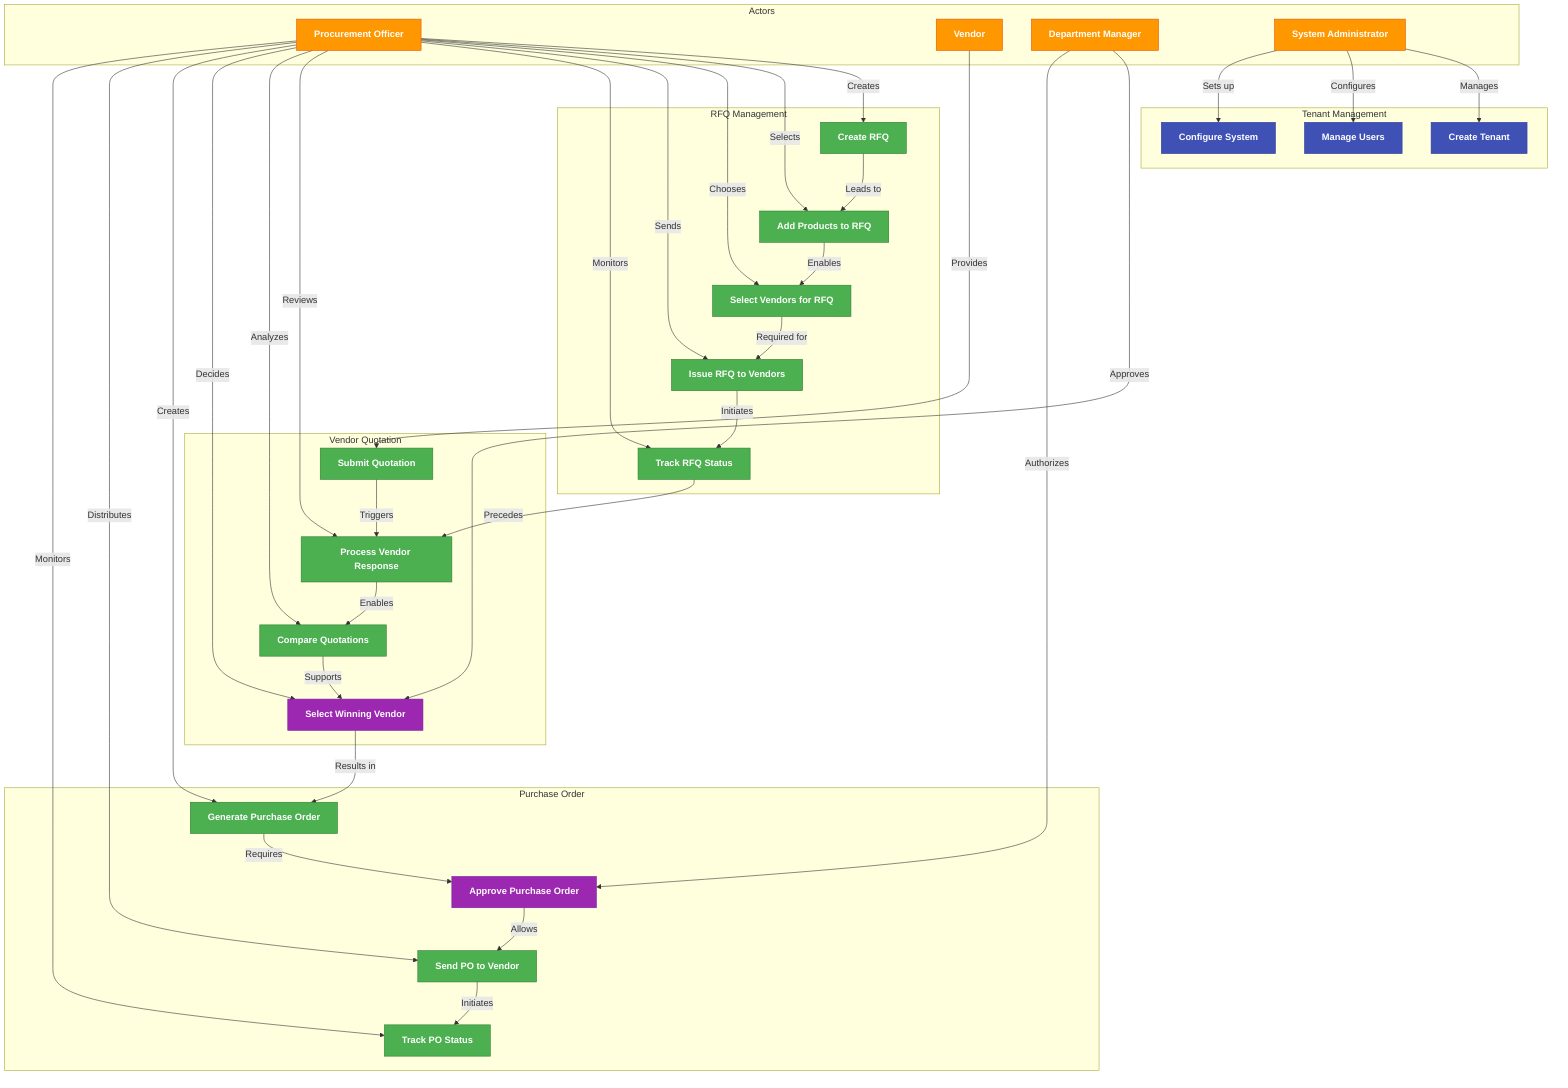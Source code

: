 graph TD
    %% ======================
    %% Style Definitions
    %% ======================
    classDef actor fill:#FF9800,stroke:#E65100,color:white,font-weight:bold;
    classDef system fill:#3F51B5,stroke:#303F9F,color:white,font-weight:bold;
    classDef process fill:#4CAF50,stroke:#2E7D32,color:white,font-weight:bold;
    classDef approval fill:#9C27B0,stroke:#7B1FA2,color:white,font-weight:bold;

    %% ======================
    %% Actors
    %% ======================
    subgraph Actors
        A1[Procurement Officer]:::actor
        A2[Vendor]:::actor
        A3[Department Manager]:::actor
        A4[System Administrator]:::actor
    end
    
    %% ======================
    %% Tenant Management
    %% ======================
    subgraph Tenant Management
        UC1[Create Tenant]:::system
        UC2[Manage Users]:::system
        UC3[Configure System]:::system
    end
    
    %% ======================
    %% RFQ Management
    %% ======================
    subgraph RFQ Management
        UC4[Create RFQ]:::process
        UC5[Add Products to RFQ]:::process
        UC6[Select Vendors for RFQ]:::process
        UC7[Issue RFQ to Vendors]:::process
        UC8[Track RFQ Status]:::process
    end
    
    %% ======================
    %% Vendor Quotation
    %% ======================
    subgraph Vendor Quotation
        UC9[Submit Quotation]:::process
        UC10[Process Vendor Response]:::process
        UC11[Compare Quotations]:::process
        UC12[Select Winning Vendor]:::approval
    end
    
    %% ======================
    %% Purchase Order
    %% ======================
    subgraph Purchase Order
        UC13[Generate Purchase Order]:::process
        UC14[Approve Purchase Order]:::approval
        UC15[Send PO to Vendor]:::process
        UC16[Track PO Status]:::process
    end
    
    %% ======================
    %% Actor-Use Case Interactions
    %% ======================
    A4 -->|Manages| UC1
    A4 -->|Configures| UC2
    A4 -->|Sets up| UC3
    
    A1 -->|Creates| UC4
    A1 -->|Selects| UC5
    A1 -->|Chooses| UC6
    A1 -->|Sends| UC7
    A1 -->|Monitors| UC8
    
    A2 -->|Provides| UC9
    A1 -->|Reviews| UC10
    A1 -->|Analyzes| UC11
    A1 -->|Decides| UC12
    A3 -->|Approves| UC12
    
    A1 -->|Creates| UC13
    A3 -->|Authorizes| UC14
    A1 -->|Distributes| UC15
    A1 -->|Monitors| UC16
    
    %% ======================
    %% Process Flow Connections
    %% ======================
    UC4 -->|Leads to| UC5
    UC5 -->|Enables| UC6
    UC6 -->|Required for| UC7
    UC7 -->|Initiates| UC8
    
    UC8 -->|Precedes| UC10
    UC9 -->|Triggers| UC10
    UC10 -->|Enables| UC11
    UC11 -->|Supports| UC12
    
    UC12 -->|Results in| UC13
    UC13 -->|Requires| UC14
    UC14 -->|Allows| UC15
    UC15 -->|Initiates| UC16
